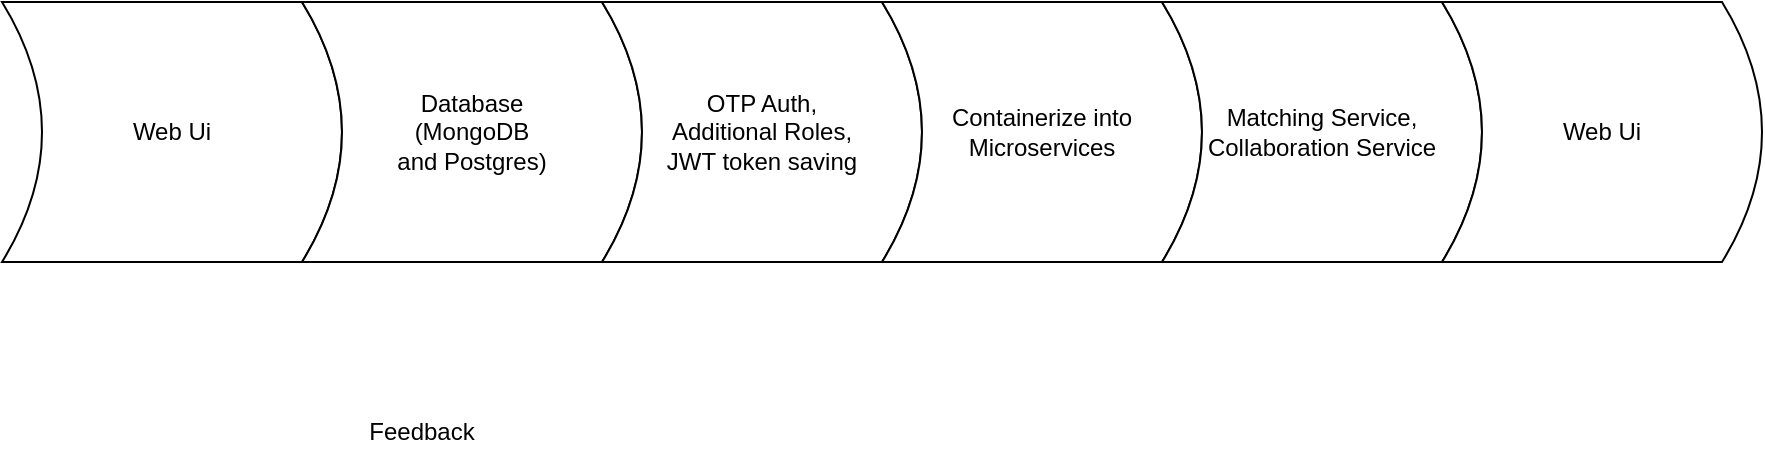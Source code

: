 <mxfile version="22.1.0" type="github">
  <diagram name="Page-1" id="80nqQ44Cof5NbJmEGg_A">
    <mxGraphModel dx="1900" dy="542" grid="1" gridSize="10" guides="1" tooltips="1" connect="1" arrows="1" fold="1" page="1" pageScale="1" pageWidth="850" pageHeight="1100" math="0" shadow="0">
      <root>
        <mxCell id="0" />
        <mxCell id="1" parent="0" />
        <mxCell id="G8VuwQCp07MFnge5ML-9-7" value="Web Ui" style="shape=dataStorage;whiteSpace=wrap;html=1;fixedSize=1;flipH=1;" vertex="1" parent="1">
          <mxGeometry x="-10" y="200" width="170" height="130" as="geometry" />
        </mxCell>
        <mxCell id="G8VuwQCp07MFnge5ML-9-13" value="Database&lt;br&gt;(MongoDB &lt;br&gt;and Postgres)" style="shape=dataStorage;whiteSpace=wrap;html=1;fixedSize=1;flipH=1;" vertex="1" parent="1">
          <mxGeometry x="140" y="200" width="170" height="130" as="geometry" />
        </mxCell>
        <mxCell id="G8VuwQCp07MFnge5ML-9-14" value="OTP Auth,&lt;br&gt;Additional Roles,&lt;br&gt;JWT token saving" style="shape=dataStorage;whiteSpace=wrap;html=1;fixedSize=1;flipH=1;" vertex="1" parent="1">
          <mxGeometry x="290" y="200" width="160" height="130" as="geometry" />
        </mxCell>
        <mxCell id="G8VuwQCp07MFnge5ML-9-15" value="Containerize into&lt;br&gt;Microservices" style="shape=dataStorage;whiteSpace=wrap;html=1;fixedSize=1;flipH=1;" vertex="1" parent="1">
          <mxGeometry x="430" y="200" width="160" height="130" as="geometry" />
        </mxCell>
        <mxCell id="G8VuwQCp07MFnge5ML-9-16" value="Matching Service,&lt;br&gt;Collaboration Service" style="shape=dataStorage;whiteSpace=wrap;html=1;fixedSize=1;flipH=1;" vertex="1" parent="1">
          <mxGeometry x="570" y="200" width="160" height="130" as="geometry" />
        </mxCell>
        <mxCell id="G8VuwQCp07MFnge5ML-9-17" value="Web Ui" style="shape=dataStorage;whiteSpace=wrap;html=1;fixedSize=1;flipH=1;" vertex="1" parent="1">
          <mxGeometry x="710" y="200" width="160" height="130" as="geometry" />
        </mxCell>
        <mxCell id="G8VuwQCp07MFnge5ML-9-20" value="Feedback" style="text;html=1;strokeColor=none;fillColor=none;align=center;verticalAlign=middle;whiteSpace=wrap;rounded=0;" vertex="1" parent="1">
          <mxGeometry x="170" y="400" width="60" height="30" as="geometry" />
        </mxCell>
      </root>
    </mxGraphModel>
  </diagram>
</mxfile>
